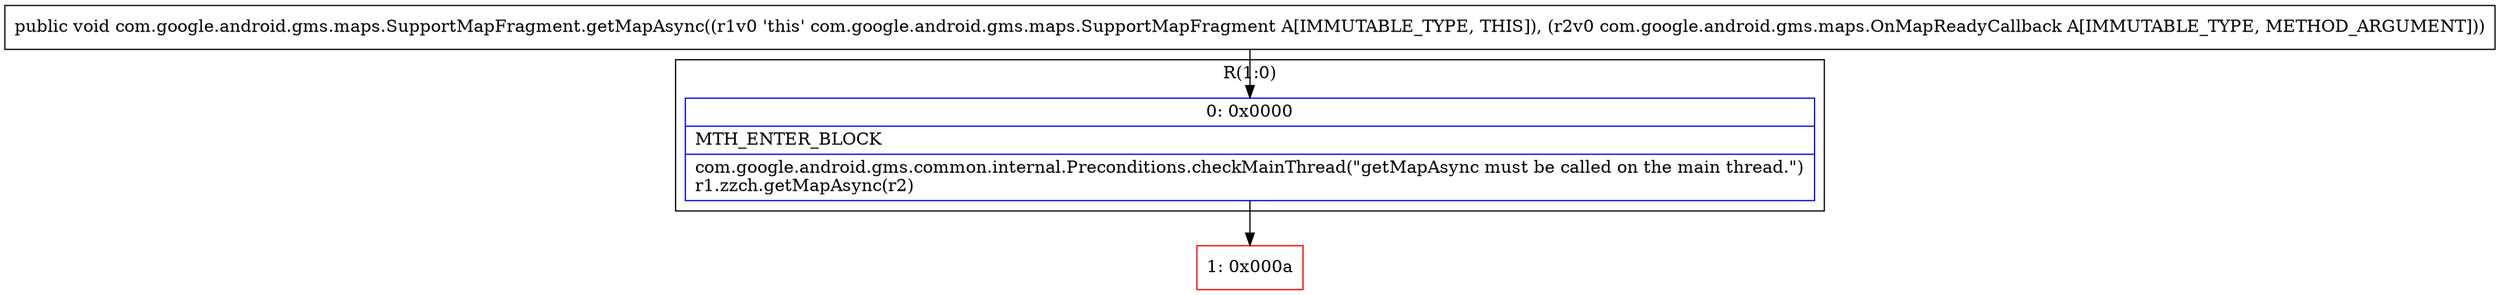 digraph "CFG forcom.google.android.gms.maps.SupportMapFragment.getMapAsync(Lcom\/google\/android\/gms\/maps\/OnMapReadyCallback;)V" {
subgraph cluster_Region_1336341086 {
label = "R(1:0)";
node [shape=record,color=blue];
Node_0 [shape=record,label="{0\:\ 0x0000|MTH_ENTER_BLOCK\l|com.google.android.gms.common.internal.Preconditions.checkMainThread(\"getMapAsync must be called on the main thread.\")\lr1.zzch.getMapAsync(r2)\l}"];
}
Node_1 [shape=record,color=red,label="{1\:\ 0x000a}"];
MethodNode[shape=record,label="{public void com.google.android.gms.maps.SupportMapFragment.getMapAsync((r1v0 'this' com.google.android.gms.maps.SupportMapFragment A[IMMUTABLE_TYPE, THIS]), (r2v0 com.google.android.gms.maps.OnMapReadyCallback A[IMMUTABLE_TYPE, METHOD_ARGUMENT])) }"];
MethodNode -> Node_0;
Node_0 -> Node_1;
}

